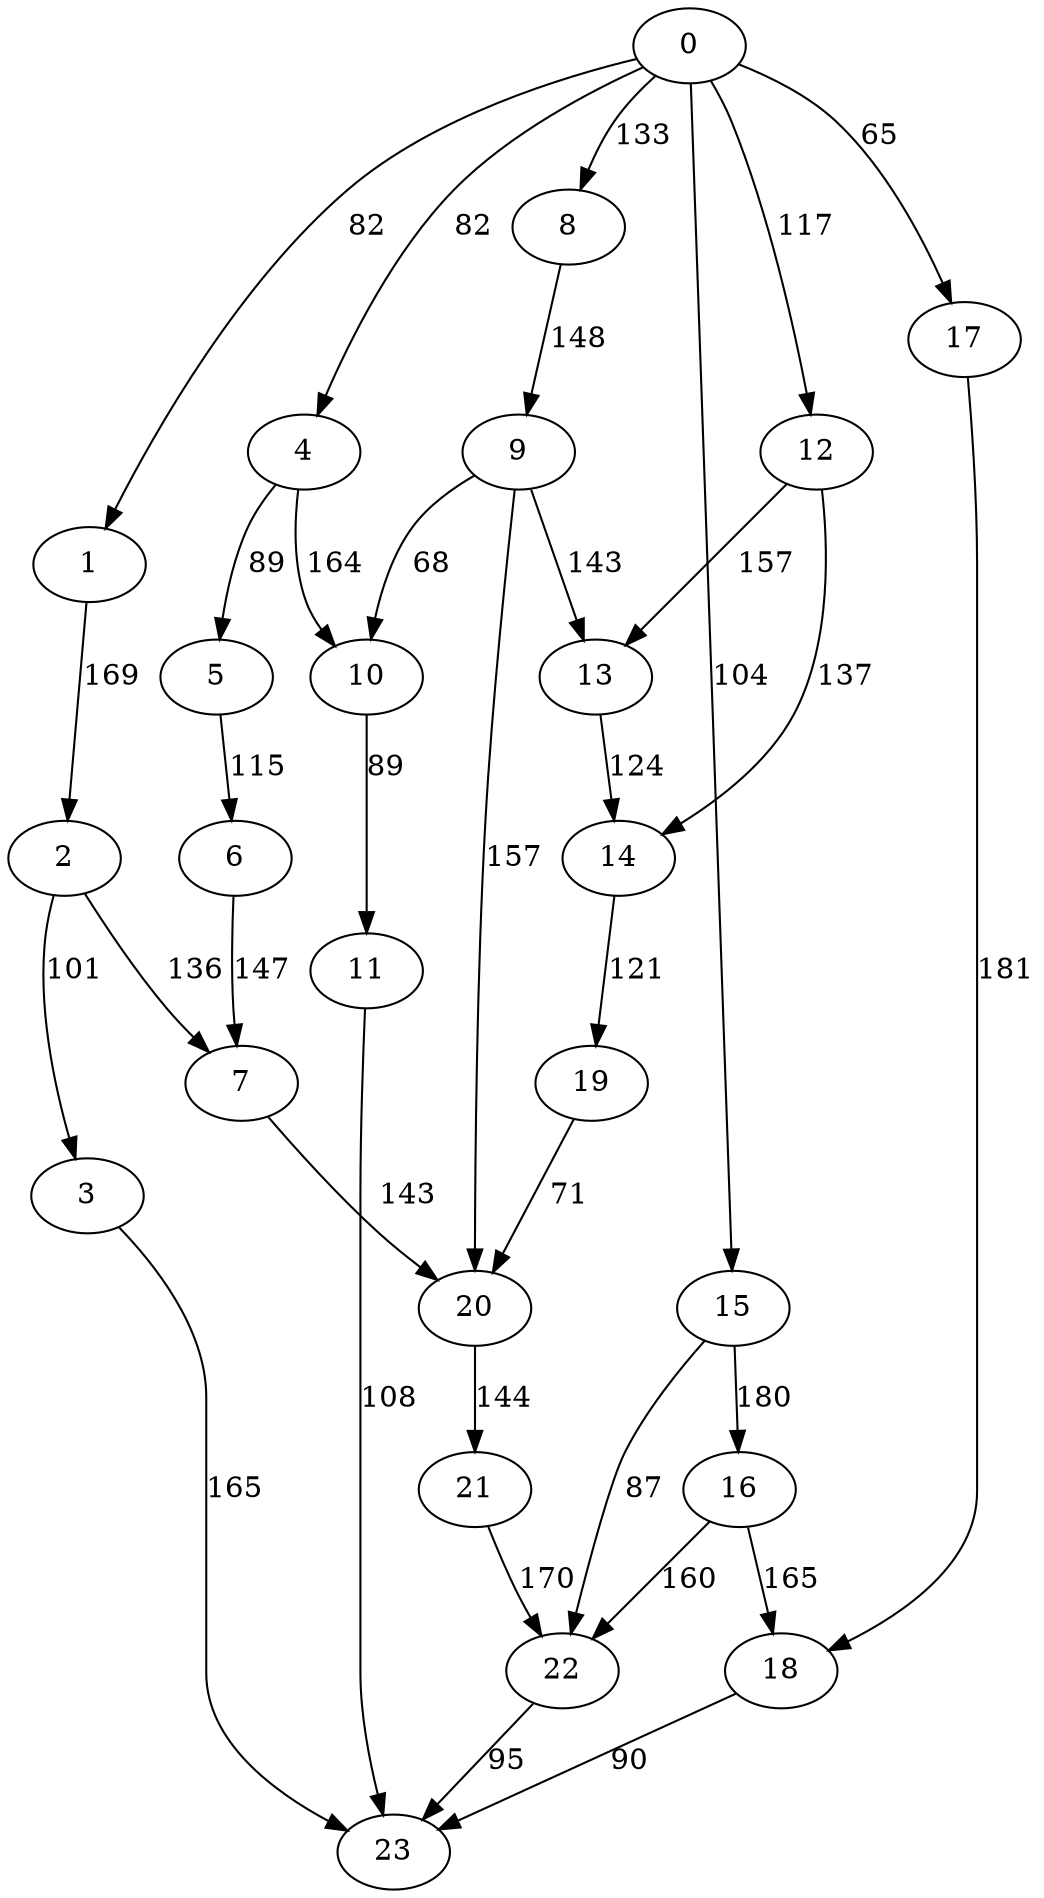 digraph t20p6r7_19 {
0 -> 1 [ label = 82 ];
0 -> 4 [ label = 82 ];
0 -> 8 [ label = 133 ];
0 -> 12 [ label = 117 ];
0 -> 15 [ label = 104 ];
0 -> 17 [ label = 65 ];
1 -> 2 [ label = 169 ];
2 -> 3 [ label = 101 ];
2 -> 7 [ label = 136 ];
3 -> 23 [ label = 165 ];
4 -> 5 [ label = 89 ];
4 -> 10 [ label = 164 ];
5 -> 6 [ label = 115 ];
6 -> 7 [ label = 147 ];
7 -> 20 [ label = 143 ];
8 -> 9 [ label = 148 ];
9 -> 10 [ label = 68 ];
9 -> 13 [ label = 143 ];
9 -> 20 [ label = 157 ];
10 -> 11 [ label = 89 ];
11 -> 23 [ label = 108 ];
12 -> 13 [ label = 157 ];
12 -> 14 [ label = 137 ];
13 -> 14 [ label = 124 ];
14 -> 19 [ label = 121 ];
15 -> 16 [ label = 180 ];
15 -> 22 [ label = 87 ];
16 -> 18 [ label = 165 ];
16 -> 22 [ label = 160 ];
17 -> 18 [ label = 181 ];
18 -> 23 [ label = 90 ];
19 -> 20 [ label = 71 ];
20 -> 21 [ label = 144 ];
21 -> 22 [ label = 170 ];
22 -> 23 [ label = 95 ];
 }

